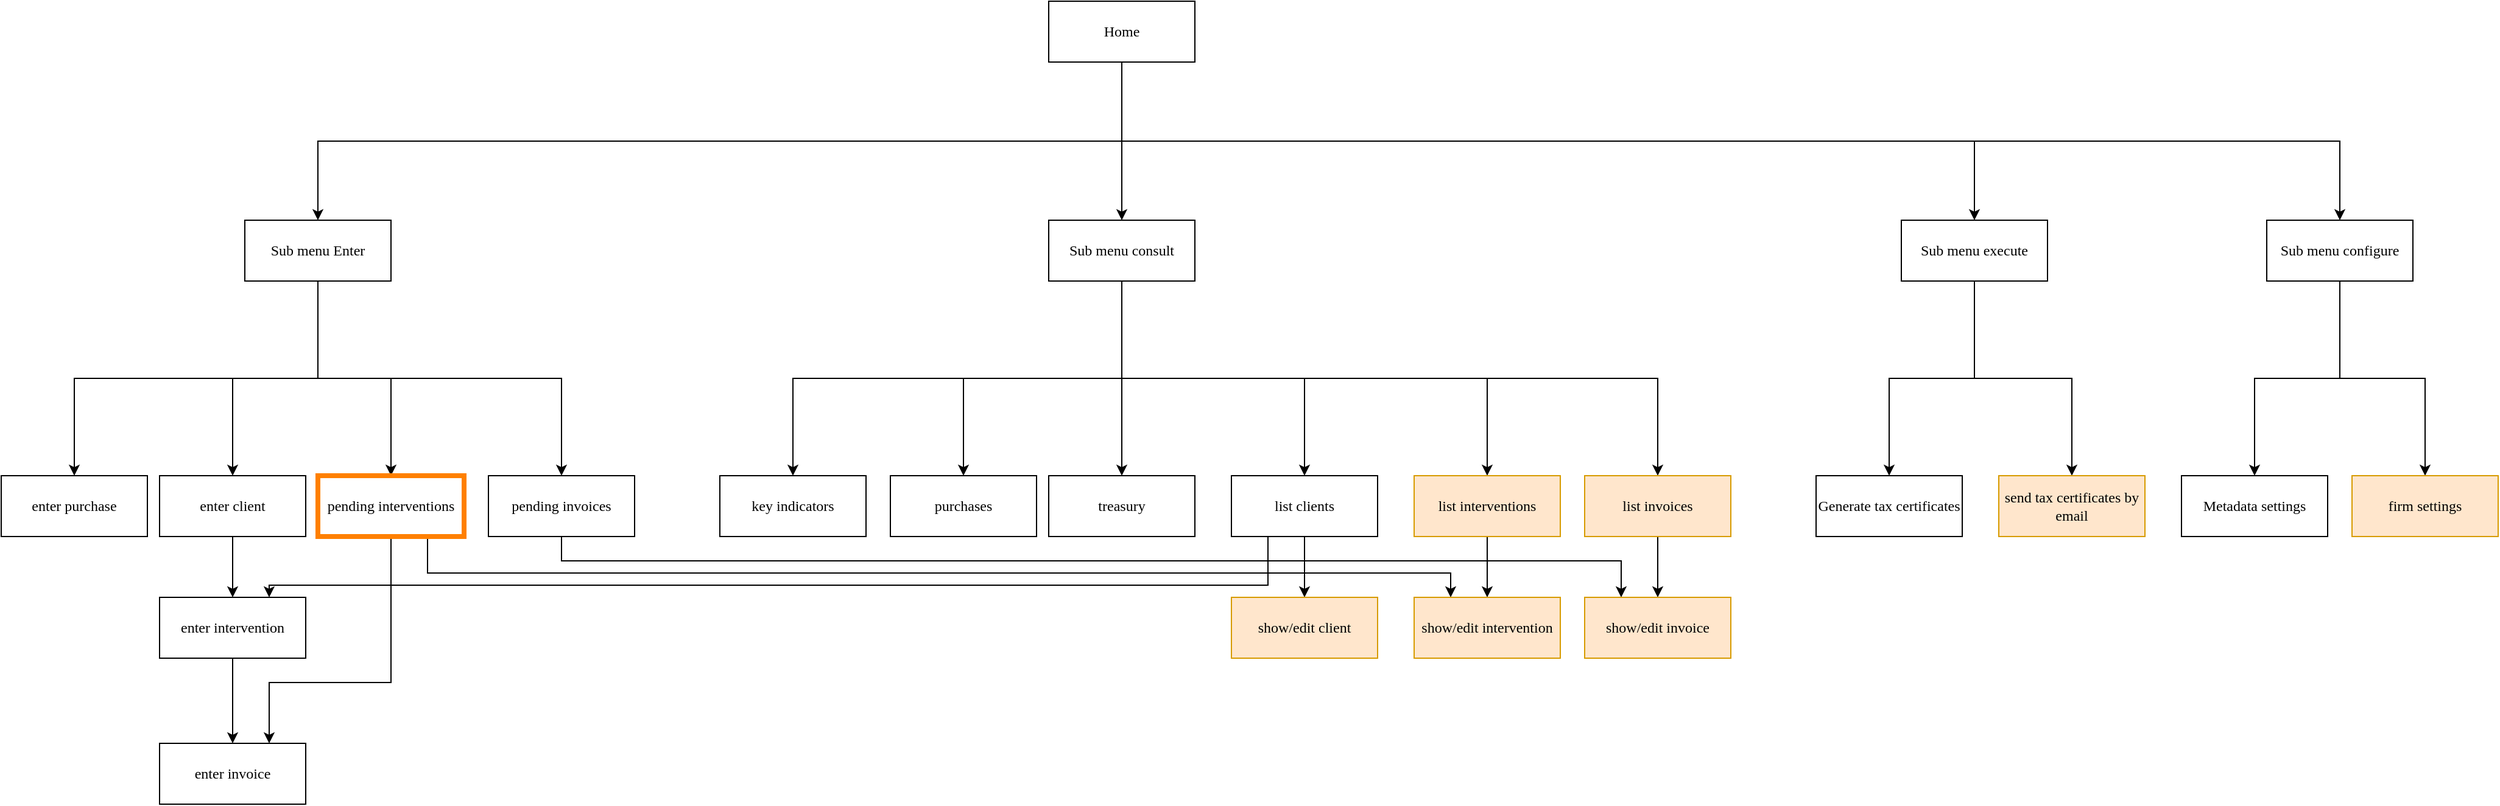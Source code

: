 <mxfile version="21.6.5" type="device">
  <diagram name="Page-1" id="52a04d89-c75d-2922-d76d-85b35f80e030">
    <mxGraphModel dx="2856" dy="887" grid="1" gridSize="10" guides="1" tooltips="1" connect="1" arrows="1" fold="1" page="1" pageScale="1" pageWidth="1169" pageHeight="827" background="none" math="0" shadow="0">
      <root>
        <mxCell id="0" />
        <mxCell id="1" parent="0" />
        <mxCell id="TAR9thzoCH3TSMDaF1vm-6" style="edgeStyle=orthogonalEdgeStyle;rounded=0;orthogonalLoop=1;jettySize=auto;html=1;exitX=0.5;exitY=1;exitDx=0;exitDy=0;entryX=0.5;entryY=0;entryDx=0;entryDy=0;" edge="1" parent="1" source="17472293e6e8944d-30" target="TAR9thzoCH3TSMDaF1vm-2">
          <mxGeometry relative="1" as="geometry" />
        </mxCell>
        <mxCell id="TAR9thzoCH3TSMDaF1vm-7" style="edgeStyle=orthogonalEdgeStyle;rounded=0;orthogonalLoop=1;jettySize=auto;html=1;exitX=0.5;exitY=1;exitDx=0;exitDy=0;entryX=0.5;entryY=0;entryDx=0;entryDy=0;" edge="1" parent="1" source="17472293e6e8944d-30" target="TAR9thzoCH3TSMDaF1vm-3">
          <mxGeometry relative="1" as="geometry" />
        </mxCell>
        <mxCell id="TAR9thzoCH3TSMDaF1vm-8" style="edgeStyle=orthogonalEdgeStyle;rounded=0;orthogonalLoop=1;jettySize=auto;html=1;exitX=0.5;exitY=1;exitDx=0;exitDy=0;entryX=0.5;entryY=0;entryDx=0;entryDy=0;" edge="1" parent="1" source="17472293e6e8944d-30" target="TAR9thzoCH3TSMDaF1vm-4">
          <mxGeometry relative="1" as="geometry" />
        </mxCell>
        <mxCell id="TAR9thzoCH3TSMDaF1vm-9" style="edgeStyle=orthogonalEdgeStyle;rounded=0;orthogonalLoop=1;jettySize=auto;html=1;exitX=0.5;exitY=1;exitDx=0;exitDy=0;entryX=0.5;entryY=0;entryDx=0;entryDy=0;" edge="1" parent="1" source="17472293e6e8944d-30" target="TAR9thzoCH3TSMDaF1vm-1">
          <mxGeometry relative="1" as="geometry" />
        </mxCell>
        <mxCell id="17472293e6e8944d-30" value="Home" style="whiteSpace=wrap;html=1;rounded=0;shadow=0;comic=0;labelBackgroundColor=none;strokeWidth=1;fontFamily=Verdana;fontSize=12;align=center;" parent="1" vertex="1">
          <mxGeometry x="-240" y="50" width="120" height="50" as="geometry" />
        </mxCell>
        <mxCell id="TAR9thzoCH3TSMDaF1vm-14" style="edgeStyle=orthogonalEdgeStyle;rounded=0;orthogonalLoop=1;jettySize=auto;html=1;exitX=0.5;exitY=1;exitDx=0;exitDy=0;entryX=0.5;entryY=0;entryDx=0;entryDy=0;" edge="1" parent="1" source="TAR9thzoCH3TSMDaF1vm-1" target="TAR9thzoCH3TSMDaF1vm-10">
          <mxGeometry relative="1" as="geometry" />
        </mxCell>
        <mxCell id="TAR9thzoCH3TSMDaF1vm-15" style="edgeStyle=orthogonalEdgeStyle;rounded=0;orthogonalLoop=1;jettySize=auto;html=1;exitX=0.5;exitY=1;exitDx=0;exitDy=0;entryX=0.5;entryY=0;entryDx=0;entryDy=0;" edge="1" parent="1" source="TAR9thzoCH3TSMDaF1vm-1" target="TAR9thzoCH3TSMDaF1vm-11">
          <mxGeometry relative="1" as="geometry" />
        </mxCell>
        <mxCell id="TAR9thzoCH3TSMDaF1vm-16" style="edgeStyle=orthogonalEdgeStyle;rounded=0;orthogonalLoop=1;jettySize=auto;html=1;exitX=0.5;exitY=1;exitDx=0;exitDy=0;entryX=0.5;entryY=0;entryDx=0;entryDy=0;" edge="1" parent="1" source="TAR9thzoCH3TSMDaF1vm-1" target="TAR9thzoCH3TSMDaF1vm-12">
          <mxGeometry relative="1" as="geometry" />
        </mxCell>
        <mxCell id="TAR9thzoCH3TSMDaF1vm-17" style="edgeStyle=orthogonalEdgeStyle;rounded=0;orthogonalLoop=1;jettySize=auto;html=1;exitX=0.5;exitY=1;exitDx=0;exitDy=0;entryX=0.5;entryY=0;entryDx=0;entryDy=0;" edge="1" parent="1" source="TAR9thzoCH3TSMDaF1vm-1" target="TAR9thzoCH3TSMDaF1vm-13">
          <mxGeometry relative="1" as="geometry" />
        </mxCell>
        <mxCell id="TAR9thzoCH3TSMDaF1vm-1" value="Sub menu Enter" style="whiteSpace=wrap;html=1;rounded=0;shadow=0;comic=0;labelBackgroundColor=none;strokeWidth=1;fontFamily=Verdana;fontSize=12;align=center;" vertex="1" parent="1">
          <mxGeometry x="-900" y="230" width="120" height="50" as="geometry" />
        </mxCell>
        <mxCell id="TAR9thzoCH3TSMDaF1vm-21" style="edgeStyle=orthogonalEdgeStyle;rounded=0;orthogonalLoop=1;jettySize=auto;html=1;exitX=0.5;exitY=1;exitDx=0;exitDy=0;entryX=0.5;entryY=0;entryDx=0;entryDy=0;" edge="1" parent="1" source="TAR9thzoCH3TSMDaF1vm-2" target="TAR9thzoCH3TSMDaF1vm-18">
          <mxGeometry relative="1" as="geometry" />
        </mxCell>
        <mxCell id="TAR9thzoCH3TSMDaF1vm-22" style="edgeStyle=orthogonalEdgeStyle;rounded=0;orthogonalLoop=1;jettySize=auto;html=1;exitX=0.5;exitY=1;exitDx=0;exitDy=0;entryX=0.5;entryY=0;entryDx=0;entryDy=0;" edge="1" parent="1" source="TAR9thzoCH3TSMDaF1vm-2" target="TAR9thzoCH3TSMDaF1vm-19">
          <mxGeometry relative="1" as="geometry" />
        </mxCell>
        <mxCell id="TAR9thzoCH3TSMDaF1vm-23" style="edgeStyle=orthogonalEdgeStyle;rounded=0;orthogonalLoop=1;jettySize=auto;html=1;exitX=0.5;exitY=1;exitDx=0;exitDy=0;entryX=0.5;entryY=0;entryDx=0;entryDy=0;" edge="1" parent="1" source="TAR9thzoCH3TSMDaF1vm-2" target="TAR9thzoCH3TSMDaF1vm-20">
          <mxGeometry relative="1" as="geometry" />
        </mxCell>
        <mxCell id="TAR9thzoCH3TSMDaF1vm-32" style="edgeStyle=orthogonalEdgeStyle;rounded=0;orthogonalLoop=1;jettySize=auto;html=1;exitX=0.5;exitY=1;exitDx=0;exitDy=0;entryX=0.5;entryY=0;entryDx=0;entryDy=0;" edge="1" parent="1" source="TAR9thzoCH3TSMDaF1vm-2" target="TAR9thzoCH3TSMDaF1vm-31">
          <mxGeometry relative="1" as="geometry" />
        </mxCell>
        <mxCell id="TAR9thzoCH3TSMDaF1vm-33" style="edgeStyle=orthogonalEdgeStyle;rounded=0;orthogonalLoop=1;jettySize=auto;html=1;exitX=0.5;exitY=1;exitDx=0;exitDy=0;entryX=0.5;entryY=0;entryDx=0;entryDy=0;" edge="1" parent="1" source="TAR9thzoCH3TSMDaF1vm-2" target="TAR9thzoCH3TSMDaF1vm-29">
          <mxGeometry relative="1" as="geometry" />
        </mxCell>
        <mxCell id="TAR9thzoCH3TSMDaF1vm-34" style="edgeStyle=orthogonalEdgeStyle;rounded=0;orthogonalLoop=1;jettySize=auto;html=1;exitX=0.5;exitY=1;exitDx=0;exitDy=0;entryX=0.5;entryY=0;entryDx=0;entryDy=0;" edge="1" parent="1" source="TAR9thzoCH3TSMDaF1vm-2" target="TAR9thzoCH3TSMDaF1vm-30">
          <mxGeometry relative="1" as="geometry">
            <Array as="points">
              <mxPoint x="-180" y="360" />
              <mxPoint x="260" y="360" />
            </Array>
          </mxGeometry>
        </mxCell>
        <mxCell id="TAR9thzoCH3TSMDaF1vm-2" value="Sub menu consult" style="whiteSpace=wrap;html=1;rounded=0;shadow=0;comic=0;labelBackgroundColor=none;strokeWidth=1;fontFamily=Verdana;fontSize=12;align=center;" vertex="1" parent="1">
          <mxGeometry x="-240" y="230" width="120" height="50" as="geometry" />
        </mxCell>
        <mxCell id="TAR9thzoCH3TSMDaF1vm-26" style="edgeStyle=orthogonalEdgeStyle;rounded=0;orthogonalLoop=1;jettySize=auto;html=1;exitX=0.5;exitY=1;exitDx=0;exitDy=0;entryX=0.5;entryY=0;entryDx=0;entryDy=0;" edge="1" parent="1" source="TAR9thzoCH3TSMDaF1vm-3" target="TAR9thzoCH3TSMDaF1vm-25">
          <mxGeometry relative="1" as="geometry" />
        </mxCell>
        <mxCell id="TAR9thzoCH3TSMDaF1vm-37" style="edgeStyle=orthogonalEdgeStyle;rounded=0;orthogonalLoop=1;jettySize=auto;html=1;exitX=0.5;exitY=1;exitDx=0;exitDy=0;entryX=0.5;entryY=0;entryDx=0;entryDy=0;" edge="1" parent="1" source="TAR9thzoCH3TSMDaF1vm-3" target="TAR9thzoCH3TSMDaF1vm-36">
          <mxGeometry relative="1" as="geometry" />
        </mxCell>
        <mxCell id="TAR9thzoCH3TSMDaF1vm-3" value="Sub menu execute" style="whiteSpace=wrap;html=1;rounded=0;shadow=0;comic=0;labelBackgroundColor=none;strokeWidth=1;fontFamily=Verdana;fontSize=12;align=center;" vertex="1" parent="1">
          <mxGeometry x="460" y="230" width="120" height="50" as="geometry" />
        </mxCell>
        <mxCell id="TAR9thzoCH3TSMDaF1vm-28" style="edgeStyle=orthogonalEdgeStyle;rounded=0;orthogonalLoop=1;jettySize=auto;html=1;exitX=0.5;exitY=1;exitDx=0;exitDy=0;entryX=0.5;entryY=0;entryDx=0;entryDy=0;" edge="1" parent="1" source="TAR9thzoCH3TSMDaF1vm-4" target="TAR9thzoCH3TSMDaF1vm-27">
          <mxGeometry relative="1" as="geometry" />
        </mxCell>
        <mxCell id="TAR9thzoCH3TSMDaF1vm-58" style="edgeStyle=orthogonalEdgeStyle;rounded=0;orthogonalLoop=1;jettySize=auto;html=1;exitX=0.5;exitY=1;exitDx=0;exitDy=0;entryX=0.5;entryY=0;entryDx=0;entryDy=0;" edge="1" parent="1" source="TAR9thzoCH3TSMDaF1vm-4" target="TAR9thzoCH3TSMDaF1vm-57">
          <mxGeometry relative="1" as="geometry" />
        </mxCell>
        <mxCell id="TAR9thzoCH3TSMDaF1vm-4" value="Sub menu configure" style="whiteSpace=wrap;html=1;rounded=0;shadow=0;comic=0;labelBackgroundColor=none;strokeWidth=1;fontFamily=Verdana;fontSize=12;align=center;" vertex="1" parent="1">
          <mxGeometry x="760" y="230" width="120" height="50" as="geometry" />
        </mxCell>
        <mxCell id="TAR9thzoCH3TSMDaF1vm-40" style="edgeStyle=orthogonalEdgeStyle;rounded=0;orthogonalLoop=1;jettySize=auto;html=1;exitX=0.5;exitY=1;exitDx=0;exitDy=0;entryX=0.5;entryY=0;entryDx=0;entryDy=0;" edge="1" parent="1" source="TAR9thzoCH3TSMDaF1vm-10" target="TAR9thzoCH3TSMDaF1vm-38">
          <mxGeometry relative="1" as="geometry" />
        </mxCell>
        <mxCell id="TAR9thzoCH3TSMDaF1vm-10" value="enter client" style="whiteSpace=wrap;html=1;rounded=0;shadow=0;comic=0;labelBackgroundColor=none;strokeWidth=1;fontFamily=Verdana;fontSize=12;align=center;" vertex="1" parent="1">
          <mxGeometry x="-970" y="440" width="120" height="50" as="geometry" />
        </mxCell>
        <mxCell id="TAR9thzoCH3TSMDaF1vm-11" value="enter purchase" style="whiteSpace=wrap;html=1;rounded=0;shadow=0;comic=0;labelBackgroundColor=none;strokeWidth=1;fontFamily=Verdana;fontSize=12;align=center;" vertex="1" parent="1">
          <mxGeometry x="-1100" y="440" width="120" height="50" as="geometry" />
        </mxCell>
        <mxCell id="TAR9thzoCH3TSMDaF1vm-54" style="edgeStyle=orthogonalEdgeStyle;rounded=0;orthogonalLoop=1;jettySize=auto;html=1;exitX=0.5;exitY=1;exitDx=0;exitDy=0;entryX=0.75;entryY=0;entryDx=0;entryDy=0;" edge="1" parent="1" source="TAR9thzoCH3TSMDaF1vm-12" target="TAR9thzoCH3TSMDaF1vm-39">
          <mxGeometry relative="1" as="geometry">
            <Array as="points">
              <mxPoint x="-780" y="610" />
              <mxPoint x="-880" y="610" />
            </Array>
          </mxGeometry>
        </mxCell>
        <mxCell id="TAR9thzoCH3TSMDaF1vm-56" style="edgeStyle=orthogonalEdgeStyle;rounded=0;orthogonalLoop=1;jettySize=auto;html=1;exitX=0.75;exitY=1;exitDx=0;exitDy=0;entryX=0.25;entryY=0;entryDx=0;entryDy=0;" edge="1" parent="1" source="TAR9thzoCH3TSMDaF1vm-12" target="TAR9thzoCH3TSMDaF1vm-47">
          <mxGeometry relative="1" as="geometry">
            <Array as="points">
              <mxPoint x="-750" y="520" />
              <mxPoint x="90" y="520" />
            </Array>
          </mxGeometry>
        </mxCell>
        <mxCell id="TAR9thzoCH3TSMDaF1vm-12" value="pending interventions" style="whiteSpace=wrap;html=1;rounded=0;shadow=0;comic=0;labelBackgroundColor=none;strokeWidth=4;fontFamily=Verdana;fontSize=12;align=center;fillColor=default;strokeColor=#FF8000;" vertex="1" parent="1">
          <mxGeometry x="-840" y="440" width="120" height="50" as="geometry" />
        </mxCell>
        <mxCell id="TAR9thzoCH3TSMDaF1vm-55" style="edgeStyle=orthogonalEdgeStyle;rounded=0;orthogonalLoop=1;jettySize=auto;html=1;exitX=0.5;exitY=1;exitDx=0;exitDy=0;entryX=0.25;entryY=0;entryDx=0;entryDy=0;" edge="1" parent="1" source="TAR9thzoCH3TSMDaF1vm-13" target="TAR9thzoCH3TSMDaF1vm-50">
          <mxGeometry relative="1" as="geometry">
            <Array as="points">
              <mxPoint x="-640" y="510" />
              <mxPoint x="230" y="510" />
            </Array>
          </mxGeometry>
        </mxCell>
        <mxCell id="TAR9thzoCH3TSMDaF1vm-13" value="pending invoices" style="whiteSpace=wrap;html=1;rounded=0;shadow=0;comic=0;labelBackgroundColor=none;strokeWidth=1;fontFamily=Verdana;fontSize=12;align=center;" vertex="1" parent="1">
          <mxGeometry x="-700" y="440" width="120" height="50" as="geometry" />
        </mxCell>
        <mxCell id="TAR9thzoCH3TSMDaF1vm-18" value="key indicators" style="whiteSpace=wrap;html=1;rounded=0;shadow=0;comic=0;labelBackgroundColor=none;strokeWidth=1;fontFamily=Verdana;fontSize=12;align=center;" vertex="1" parent="1">
          <mxGeometry x="-510" y="440" width="120" height="50" as="geometry" />
        </mxCell>
        <mxCell id="TAR9thzoCH3TSMDaF1vm-19" value="treasury" style="whiteSpace=wrap;html=1;rounded=0;shadow=0;comic=0;labelBackgroundColor=none;strokeWidth=1;fontFamily=Verdana;fontSize=12;align=center;" vertex="1" parent="1">
          <mxGeometry x="-240" y="440" width="120" height="50" as="geometry" />
        </mxCell>
        <mxCell id="TAR9thzoCH3TSMDaF1vm-42" style="edgeStyle=orthogonalEdgeStyle;rounded=0;orthogonalLoop=1;jettySize=auto;html=1;exitX=0.25;exitY=1;exitDx=0;exitDy=0;entryX=0.75;entryY=0;entryDx=0;entryDy=0;" edge="1" parent="1" source="TAR9thzoCH3TSMDaF1vm-20" target="TAR9thzoCH3TSMDaF1vm-38">
          <mxGeometry relative="1" as="geometry">
            <Array as="points">
              <mxPoint x="-60" y="530" />
              <mxPoint x="-880" y="530" />
            </Array>
          </mxGeometry>
        </mxCell>
        <mxCell id="TAR9thzoCH3TSMDaF1vm-51" style="edgeStyle=orthogonalEdgeStyle;rounded=0;orthogonalLoop=1;jettySize=auto;html=1;exitX=0.5;exitY=1;exitDx=0;exitDy=0;entryX=0.5;entryY=0;entryDx=0;entryDy=0;" edge="1" parent="1" source="TAR9thzoCH3TSMDaF1vm-20" target="TAR9thzoCH3TSMDaF1vm-49">
          <mxGeometry relative="1" as="geometry" />
        </mxCell>
        <mxCell id="TAR9thzoCH3TSMDaF1vm-20" value="list clients" style="whiteSpace=wrap;html=1;rounded=0;shadow=0;comic=0;labelBackgroundColor=none;strokeWidth=1;fontFamily=Verdana;fontSize=12;align=center;" vertex="1" parent="1">
          <mxGeometry x="-90" y="440" width="120" height="50" as="geometry" />
        </mxCell>
        <mxCell id="TAR9thzoCH3TSMDaF1vm-25" value="Generate tax certificates" style="whiteSpace=wrap;html=1;rounded=0;shadow=0;comic=0;labelBackgroundColor=none;strokeWidth=1;fontFamily=Verdana;fontSize=12;align=center;" vertex="1" parent="1">
          <mxGeometry x="390" y="440" width="120" height="50" as="geometry" />
        </mxCell>
        <mxCell id="TAR9thzoCH3TSMDaF1vm-27" value="Metadata settings" style="whiteSpace=wrap;html=1;rounded=0;shadow=0;comic=0;labelBackgroundColor=none;strokeWidth=1;fontFamily=Verdana;fontSize=12;align=center;" vertex="1" parent="1">
          <mxGeometry x="690" y="440" width="120" height="50" as="geometry" />
        </mxCell>
        <mxCell id="TAR9thzoCH3TSMDaF1vm-48" style="edgeStyle=orthogonalEdgeStyle;rounded=0;orthogonalLoop=1;jettySize=auto;html=1;exitX=0.5;exitY=1;exitDx=0;exitDy=0;entryX=0.5;entryY=0;entryDx=0;entryDy=0;" edge="1" parent="1" source="TAR9thzoCH3TSMDaF1vm-29" target="TAR9thzoCH3TSMDaF1vm-47">
          <mxGeometry relative="1" as="geometry" />
        </mxCell>
        <mxCell id="TAR9thzoCH3TSMDaF1vm-29" value="list interventions" style="whiteSpace=wrap;html=1;rounded=0;shadow=0;comic=0;labelBackgroundColor=none;strokeWidth=1;fontFamily=Verdana;fontSize=12;align=center;fillColor=#ffe6cc;strokeColor=#d79b00;" vertex="1" parent="1">
          <mxGeometry x="60" y="440" width="120" height="50" as="geometry" />
        </mxCell>
        <mxCell id="TAR9thzoCH3TSMDaF1vm-52" style="edgeStyle=orthogonalEdgeStyle;rounded=0;orthogonalLoop=1;jettySize=auto;html=1;exitX=0.5;exitY=1;exitDx=0;exitDy=0;entryX=0.5;entryY=0;entryDx=0;entryDy=0;" edge="1" parent="1" source="TAR9thzoCH3TSMDaF1vm-30" target="TAR9thzoCH3TSMDaF1vm-50">
          <mxGeometry relative="1" as="geometry" />
        </mxCell>
        <mxCell id="TAR9thzoCH3TSMDaF1vm-30" value="&lt;div&gt;list invoices&lt;/div&gt;" style="whiteSpace=wrap;html=1;rounded=0;shadow=0;comic=0;labelBackgroundColor=none;strokeWidth=1;fontFamily=Verdana;fontSize=12;align=center;fillColor=#ffe6cc;strokeColor=#d79b00;" vertex="1" parent="1">
          <mxGeometry x="200" y="440" width="120" height="50" as="geometry" />
        </mxCell>
        <mxCell id="TAR9thzoCH3TSMDaF1vm-31" value="purchases" style="whiteSpace=wrap;html=1;rounded=0;shadow=0;comic=0;labelBackgroundColor=none;strokeWidth=1;fontFamily=Verdana;fontSize=12;align=center;" vertex="1" parent="1">
          <mxGeometry x="-370" y="440" width="120" height="50" as="geometry" />
        </mxCell>
        <mxCell id="TAR9thzoCH3TSMDaF1vm-36" value="&lt;div&gt;send tax certificates by email&lt;/div&gt;" style="whiteSpace=wrap;html=1;rounded=0;shadow=0;comic=0;labelBackgroundColor=none;strokeWidth=1;fontFamily=Verdana;fontSize=12;align=center;fillColor=#ffe6cc;strokeColor=#d79b00;" vertex="1" parent="1">
          <mxGeometry x="540" y="440" width="120" height="50" as="geometry" />
        </mxCell>
        <mxCell id="TAR9thzoCH3TSMDaF1vm-41" style="edgeStyle=orthogonalEdgeStyle;rounded=0;orthogonalLoop=1;jettySize=auto;html=1;exitX=0.5;exitY=1;exitDx=0;exitDy=0;entryX=0.5;entryY=0;entryDx=0;entryDy=0;" edge="1" parent="1" source="TAR9thzoCH3TSMDaF1vm-38" target="TAR9thzoCH3TSMDaF1vm-39">
          <mxGeometry relative="1" as="geometry" />
        </mxCell>
        <mxCell id="TAR9thzoCH3TSMDaF1vm-38" value="&lt;div&gt;enter intervention&lt;/div&gt;" style="whiteSpace=wrap;html=1;rounded=0;shadow=0;comic=0;labelBackgroundColor=none;strokeWidth=1;fontFamily=Verdana;fontSize=12;align=center;" vertex="1" parent="1">
          <mxGeometry x="-970" y="540" width="120" height="50" as="geometry" />
        </mxCell>
        <mxCell id="TAR9thzoCH3TSMDaF1vm-39" value="&lt;div&gt;enter invoice&lt;/div&gt;" style="whiteSpace=wrap;html=1;rounded=0;shadow=0;comic=0;labelBackgroundColor=none;strokeWidth=1;fontFamily=Verdana;fontSize=12;align=center;" vertex="1" parent="1">
          <mxGeometry x="-970" y="660" width="120" height="50" as="geometry" />
        </mxCell>
        <mxCell id="TAR9thzoCH3TSMDaF1vm-47" value="&lt;div&gt;show/edit intervention&lt;/div&gt;" style="whiteSpace=wrap;html=1;rounded=0;shadow=0;comic=0;labelBackgroundColor=none;strokeWidth=1;fontFamily=Verdana;fontSize=12;align=center;fillColor=#ffe6cc;strokeColor=#d79b00;" vertex="1" parent="1">
          <mxGeometry x="60" y="540" width="120" height="50" as="geometry" />
        </mxCell>
        <mxCell id="TAR9thzoCH3TSMDaF1vm-49" value="&lt;div&gt;show/edit client&lt;/div&gt;" style="whiteSpace=wrap;html=1;rounded=0;shadow=0;comic=0;labelBackgroundColor=none;strokeWidth=1;fontFamily=Verdana;fontSize=12;align=center;fillColor=#ffe6cc;strokeColor=#d79b00;" vertex="1" parent="1">
          <mxGeometry x="-90" y="540" width="120" height="50" as="geometry" />
        </mxCell>
        <mxCell id="TAR9thzoCH3TSMDaF1vm-50" value="&lt;div&gt;show/edit invoice&lt;/div&gt;" style="whiteSpace=wrap;html=1;rounded=0;shadow=0;comic=0;labelBackgroundColor=none;strokeWidth=1;fontFamily=Verdana;fontSize=12;align=center;fillColor=#ffe6cc;strokeColor=#d79b00;" vertex="1" parent="1">
          <mxGeometry x="200" y="540" width="120" height="50" as="geometry" />
        </mxCell>
        <mxCell id="TAR9thzoCH3TSMDaF1vm-57" value="firm settings" style="whiteSpace=wrap;html=1;rounded=0;shadow=0;comic=0;labelBackgroundColor=none;strokeWidth=1;fontFamily=Verdana;fontSize=12;align=center;fillColor=#ffe6cc;strokeColor=#d79b00;" vertex="1" parent="1">
          <mxGeometry x="830" y="440" width="120" height="50" as="geometry" />
        </mxCell>
      </root>
    </mxGraphModel>
  </diagram>
</mxfile>
